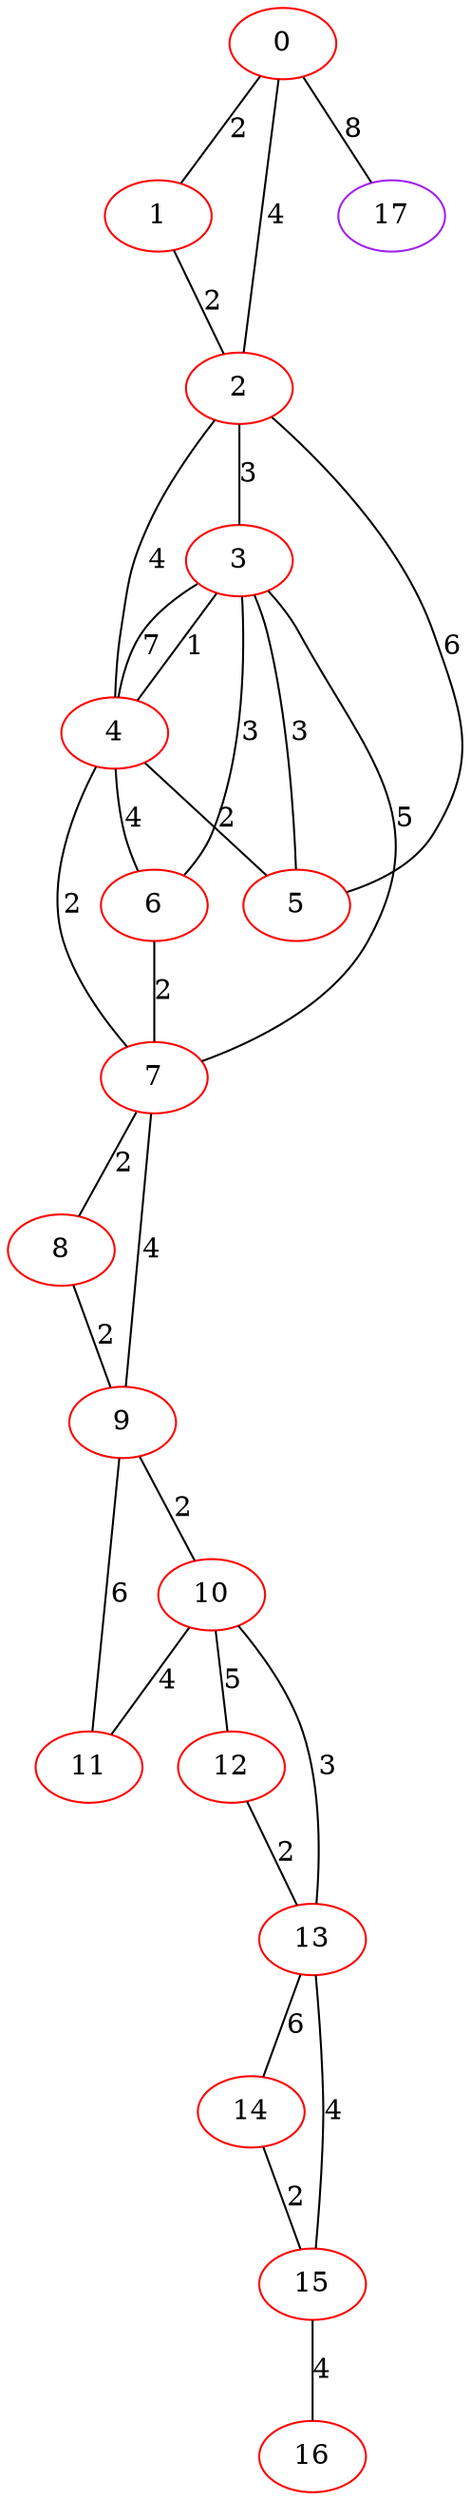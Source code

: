 graph "" {
0 [color=red, weight=1];
1 [color=red, weight=1];
2 [color=red, weight=1];
3 [color=red, weight=1];
4 [color=red, weight=1];
5 [color=red, weight=1];
6 [color=red, weight=1];
7 [color=red, weight=1];
8 [color=red, weight=1];
9 [color=red, weight=1];
10 [color=red, weight=1];
11 [color=red, weight=1];
12 [color=red, weight=1];
13 [color=red, weight=1];
14 [color=red, weight=1];
15 [color=red, weight=1];
16 [color=red, weight=1];
17 [color=purple, weight=4];
0 -- 1  [key=0, label=2];
0 -- 2  [key=0, label=4];
0 -- 17  [key=0, label=8];
1 -- 2  [key=0, label=2];
2 -- 3  [key=0, label=3];
2 -- 4  [key=0, label=4];
2 -- 5  [key=0, label=6];
3 -- 4  [key=0, label=1];
3 -- 4  [key=1, label=7];
3 -- 5  [key=0, label=3];
3 -- 6  [key=0, label=3];
3 -- 7  [key=0, label=5];
4 -- 5  [key=0, label=2];
4 -- 6  [key=0, label=4];
4 -- 7  [key=0, label=2];
6 -- 7  [key=0, label=2];
7 -- 8  [key=0, label=2];
7 -- 9  [key=0, label=4];
8 -- 9  [key=0, label=2];
9 -- 10  [key=0, label=2];
9 -- 11  [key=0, label=6];
10 -- 11  [key=0, label=4];
10 -- 12  [key=0, label=5];
10 -- 13  [key=0, label=3];
12 -- 13  [key=0, label=2];
13 -- 14  [key=0, label=6];
13 -- 15  [key=0, label=4];
14 -- 15  [key=0, label=2];
15 -- 16  [key=0, label=4];
}
